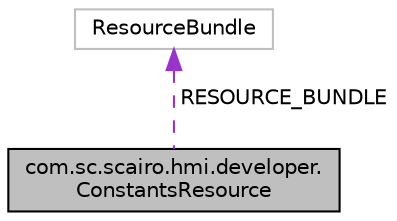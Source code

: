 digraph "com.sc.scairo.hmi.developer.ConstantsResource"
{
 // LATEX_PDF_SIZE
  edge [fontname="Helvetica",fontsize="10",labelfontname="Helvetica",labelfontsize="10"];
  node [fontname="Helvetica",fontsize="10",shape=record];
  Node1 [label="com.sc.scairo.hmi.developer.\lConstantsResource",height=0.2,width=0.4,color="black", fillcolor="grey75", style="filled", fontcolor="black",tooltip=" "];
  Node2 -> Node1 [dir="back",color="darkorchid3",fontsize="10",style="dashed",label=" RESOURCE_BUNDLE" ,fontname="Helvetica"];
  Node2 [label="ResourceBundle",height=0.2,width=0.4,color="grey75", fillcolor="white", style="filled",tooltip=" "];
}
